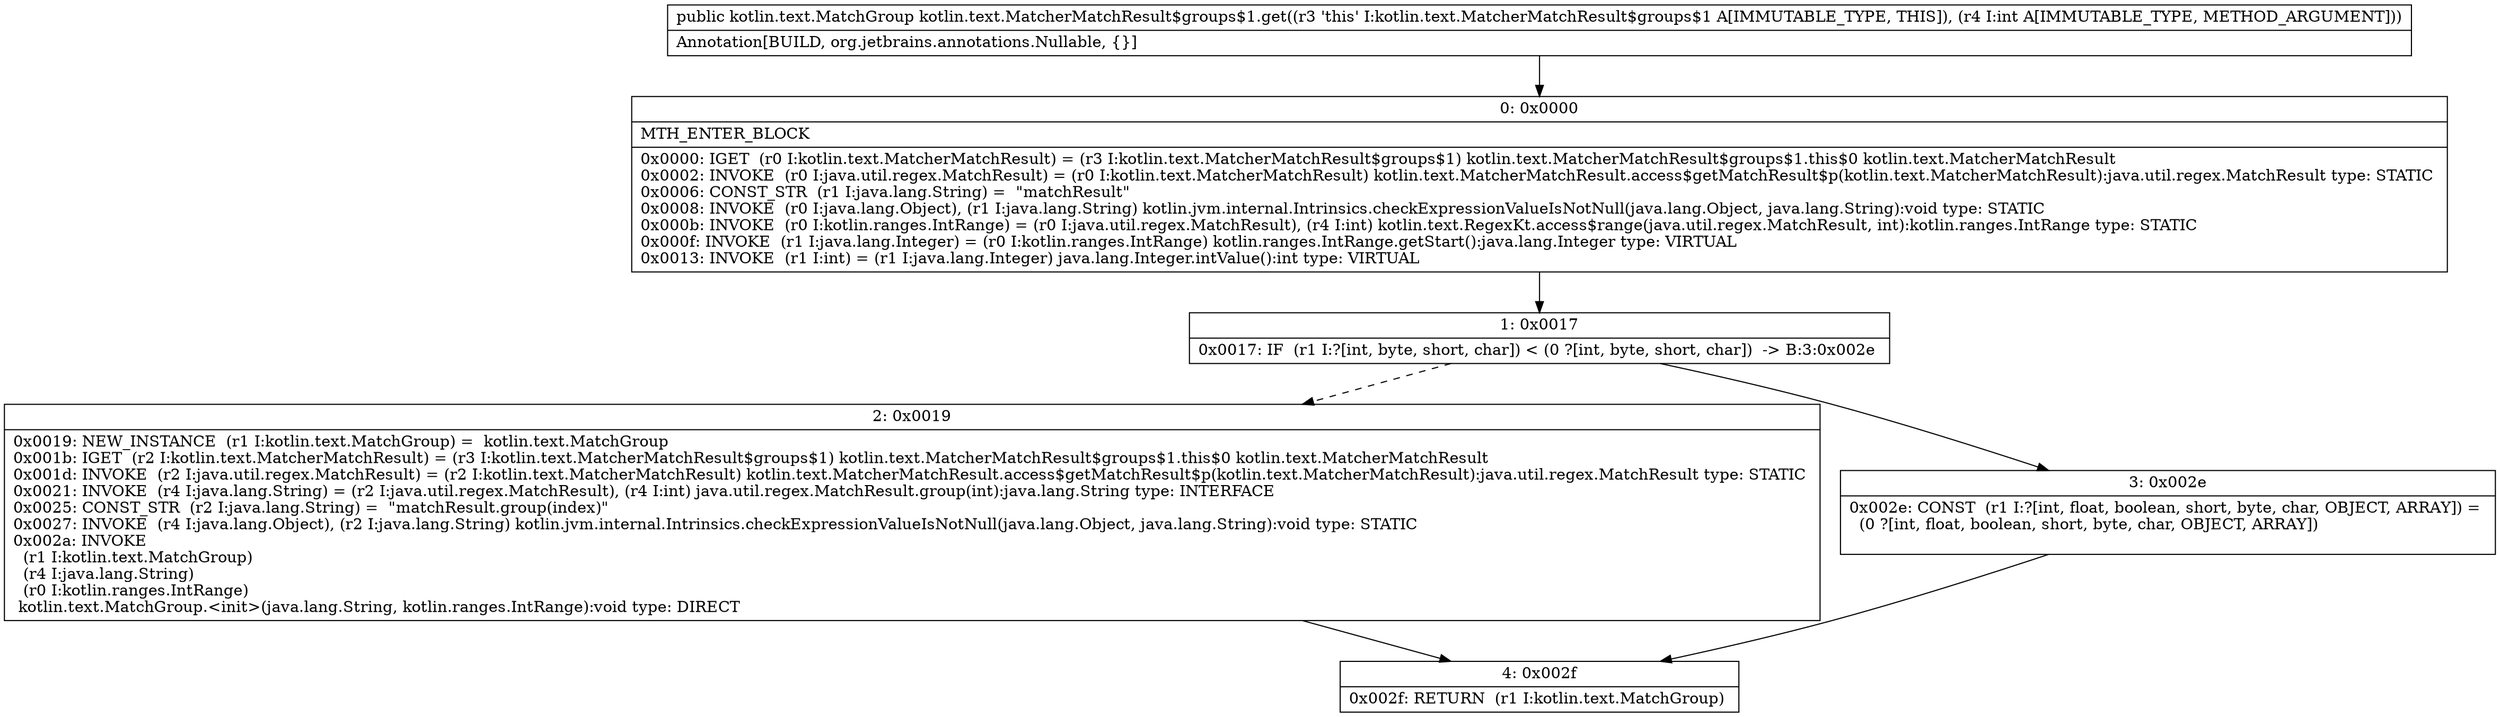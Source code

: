 digraph "CFG forkotlin.text.MatcherMatchResult$groups$1.get(I)Lkotlin\/text\/MatchGroup;" {
Node_0 [shape=record,label="{0\:\ 0x0000|MTH_ENTER_BLOCK\l|0x0000: IGET  (r0 I:kotlin.text.MatcherMatchResult) = (r3 I:kotlin.text.MatcherMatchResult$groups$1) kotlin.text.MatcherMatchResult$groups$1.this$0 kotlin.text.MatcherMatchResult \l0x0002: INVOKE  (r0 I:java.util.regex.MatchResult) = (r0 I:kotlin.text.MatcherMatchResult) kotlin.text.MatcherMatchResult.access$getMatchResult$p(kotlin.text.MatcherMatchResult):java.util.regex.MatchResult type: STATIC \l0x0006: CONST_STR  (r1 I:java.lang.String) =  \"matchResult\" \l0x0008: INVOKE  (r0 I:java.lang.Object), (r1 I:java.lang.String) kotlin.jvm.internal.Intrinsics.checkExpressionValueIsNotNull(java.lang.Object, java.lang.String):void type: STATIC \l0x000b: INVOKE  (r0 I:kotlin.ranges.IntRange) = (r0 I:java.util.regex.MatchResult), (r4 I:int) kotlin.text.RegexKt.access$range(java.util.regex.MatchResult, int):kotlin.ranges.IntRange type: STATIC \l0x000f: INVOKE  (r1 I:java.lang.Integer) = (r0 I:kotlin.ranges.IntRange) kotlin.ranges.IntRange.getStart():java.lang.Integer type: VIRTUAL \l0x0013: INVOKE  (r1 I:int) = (r1 I:java.lang.Integer) java.lang.Integer.intValue():int type: VIRTUAL \l}"];
Node_1 [shape=record,label="{1\:\ 0x0017|0x0017: IF  (r1 I:?[int, byte, short, char]) \< (0 ?[int, byte, short, char])  \-\> B:3:0x002e \l}"];
Node_2 [shape=record,label="{2\:\ 0x0019|0x0019: NEW_INSTANCE  (r1 I:kotlin.text.MatchGroup) =  kotlin.text.MatchGroup \l0x001b: IGET  (r2 I:kotlin.text.MatcherMatchResult) = (r3 I:kotlin.text.MatcherMatchResult$groups$1) kotlin.text.MatcherMatchResult$groups$1.this$0 kotlin.text.MatcherMatchResult \l0x001d: INVOKE  (r2 I:java.util.regex.MatchResult) = (r2 I:kotlin.text.MatcherMatchResult) kotlin.text.MatcherMatchResult.access$getMatchResult$p(kotlin.text.MatcherMatchResult):java.util.regex.MatchResult type: STATIC \l0x0021: INVOKE  (r4 I:java.lang.String) = (r2 I:java.util.regex.MatchResult), (r4 I:int) java.util.regex.MatchResult.group(int):java.lang.String type: INTERFACE \l0x0025: CONST_STR  (r2 I:java.lang.String) =  \"matchResult.group(index)\" \l0x0027: INVOKE  (r4 I:java.lang.Object), (r2 I:java.lang.String) kotlin.jvm.internal.Intrinsics.checkExpressionValueIsNotNull(java.lang.Object, java.lang.String):void type: STATIC \l0x002a: INVOKE  \l  (r1 I:kotlin.text.MatchGroup)\l  (r4 I:java.lang.String)\l  (r0 I:kotlin.ranges.IntRange)\l kotlin.text.MatchGroup.\<init\>(java.lang.String, kotlin.ranges.IntRange):void type: DIRECT \l}"];
Node_3 [shape=record,label="{3\:\ 0x002e|0x002e: CONST  (r1 I:?[int, float, boolean, short, byte, char, OBJECT, ARRAY]) = \l  (0 ?[int, float, boolean, short, byte, char, OBJECT, ARRAY])\l \l}"];
Node_4 [shape=record,label="{4\:\ 0x002f|0x002f: RETURN  (r1 I:kotlin.text.MatchGroup) \l}"];
MethodNode[shape=record,label="{public kotlin.text.MatchGroup kotlin.text.MatcherMatchResult$groups$1.get((r3 'this' I:kotlin.text.MatcherMatchResult$groups$1 A[IMMUTABLE_TYPE, THIS]), (r4 I:int A[IMMUTABLE_TYPE, METHOD_ARGUMENT]))  | Annotation[BUILD, org.jetbrains.annotations.Nullable, \{\}]\l}"];
MethodNode -> Node_0;
Node_0 -> Node_1;
Node_1 -> Node_2[style=dashed];
Node_1 -> Node_3;
Node_2 -> Node_4;
Node_3 -> Node_4;
}

